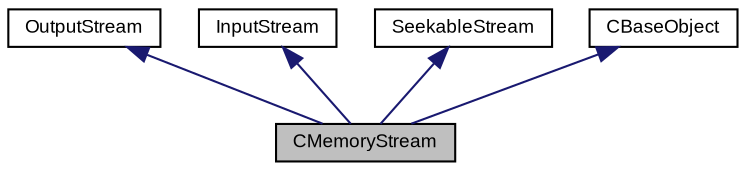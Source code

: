 digraph "CMemoryStream"
{
  bgcolor="transparent";
  edge [fontname="Arial",fontsize="9",labelfontname="Arial",labelfontsize="9"];
  node [fontname="Arial",fontsize="9",shape=record];
  Node1 [label="CMemoryStream",height=0.2,width=0.4,color="black", fillcolor="grey75", style="filled" fontcolor="black"];
  Node2 -> Node1 [dir="back",color="midnightblue",fontsize="9",style="solid",fontname="Arial"];
  Node2 [label="OutputStream",height=0.2,width=0.4,color="black",URL="$class_v_s_t_g_u_i_1_1_output_stream.html"];
  Node3 -> Node1 [dir="back",color="midnightblue",fontsize="9",style="solid",fontname="Arial"];
  Node3 [label="InputStream",height=0.2,width=0.4,color="black",URL="$class_v_s_t_g_u_i_1_1_input_stream.html"];
  Node4 -> Node1 [dir="back",color="midnightblue",fontsize="9",style="solid",fontname="Arial"];
  Node4 [label="SeekableStream",height=0.2,width=0.4,color="black",URL="$class_v_s_t_g_u_i_1_1_seekable_stream.html"];
  Node5 -> Node1 [dir="back",color="midnightblue",fontsize="9",style="solid",fontname="Arial"];
  Node5 [label="CBaseObject",height=0.2,width=0.4,color="black",URL="$class_v_s_t_g_u_i_1_1_c_base_object.html",tooltip="Base Object with reference counter. "];
}
